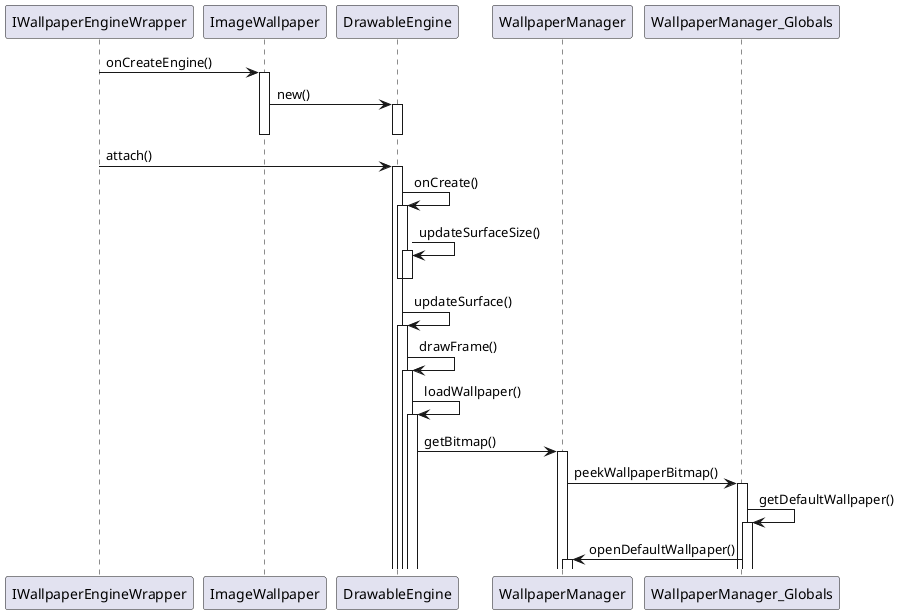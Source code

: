 @startuml

IWallpaperEngineWrapper -> ImageWallpaper: onCreateEngine()
activate ImageWallpaper
ImageWallpaper -> DrawableEngine: new()
activate DrawableEngine
deactivate DrawableEngine
deactivate ImageWallpaper
IWallpaperEngineWrapper -> DrawableEngine: attach()
activate DrawableEngine
DrawableEngine -> DrawableEngine: onCreate()
activate DrawableEngine
DrawableEngine -> DrawableEngine: updateSurfaceSize()
activate DrawableEngine
deactivate DrawableEngine
deactivate DrawableEngine

DrawableEngine -> DrawableEngine: updateSurface()
activate DrawableEngine
DrawableEngine -> DrawableEngine: drawFrame()
activate DrawableEngine
DrawableEngine -> DrawableEngine: loadWallpaper()
activate DrawableEngine
DrawableEngine -> WallpaperManager: getBitmap()
activate WallpaperManager

WallpaperManager -> WallpaperManager_Globals: peekWallpaperBitmap()
activate WallpaperManager_Globals
WallpaperManager_Globals -> WallpaperManager_Globals: getDefaultWallpaper()
activate WallpaperManager_Globals
WallpaperManager_Globals -> WallpaperManager: openDefaultWallpaper()
activate WallpaperManager


@enduml